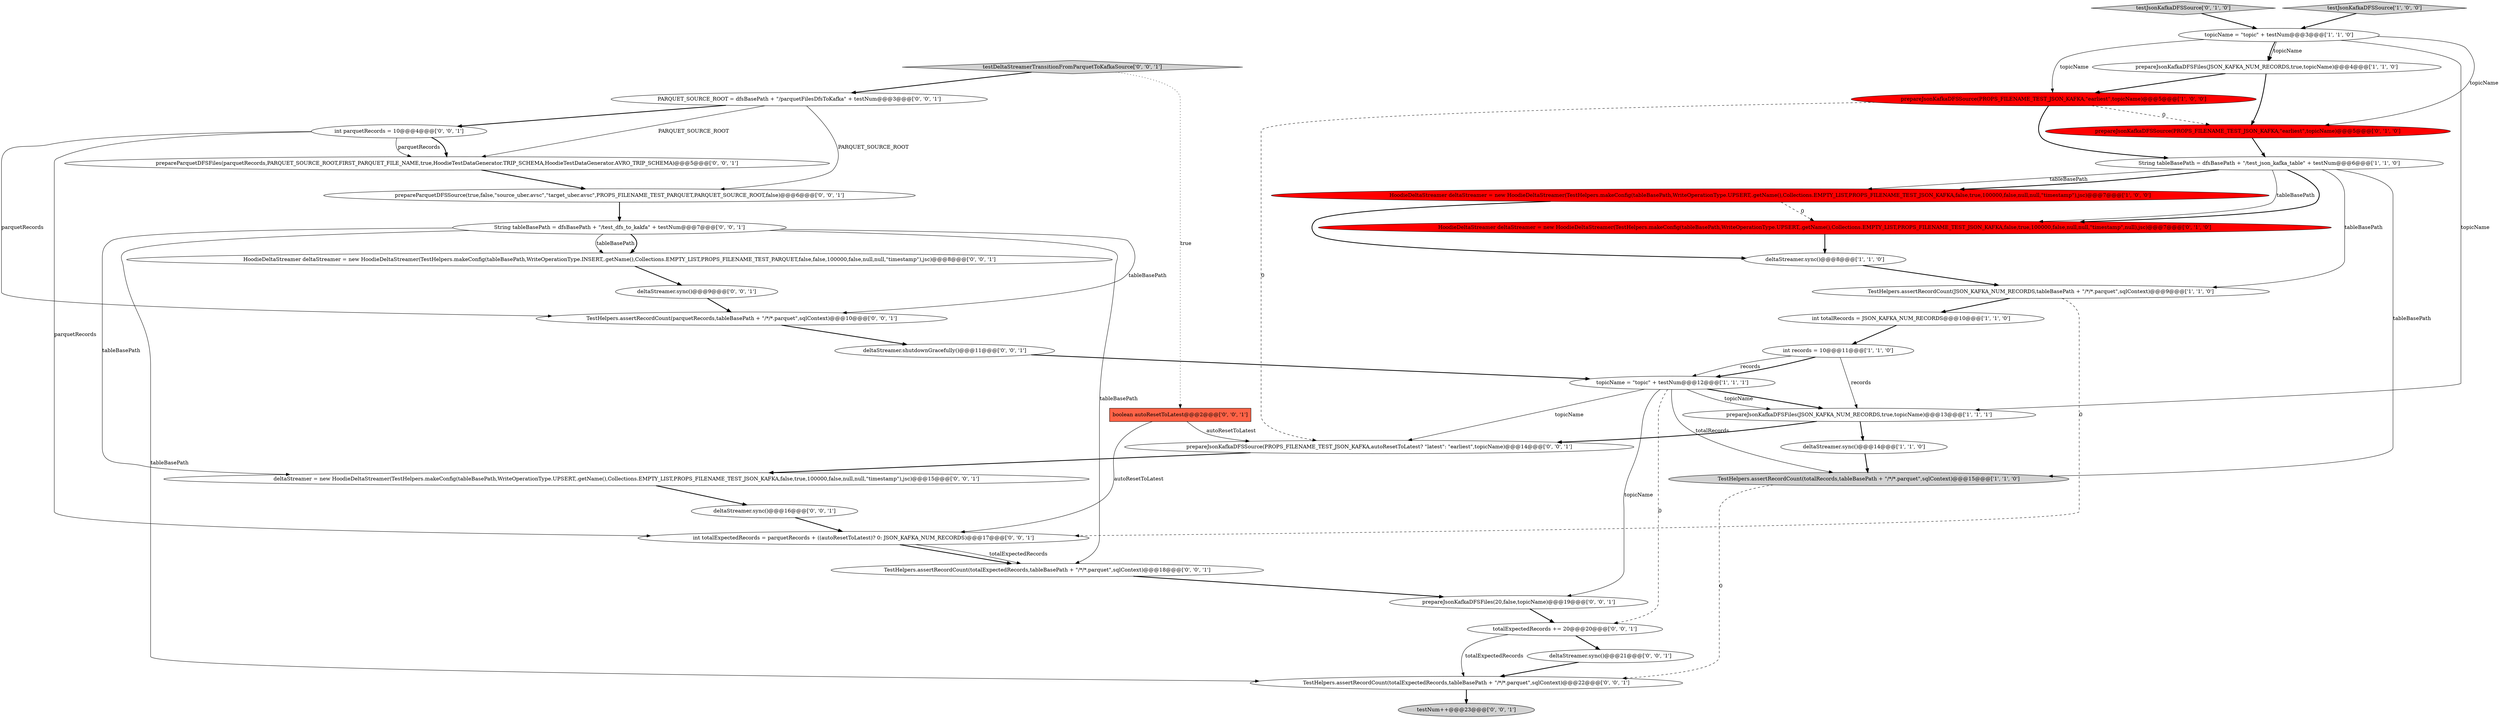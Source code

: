 digraph {
4 [style = filled, label = "deltaStreamer.sync()@@@8@@@['1', '1', '0']", fillcolor = white, shape = ellipse image = "AAA0AAABBB1BBB"];
33 [style = filled, label = "prepareJsonKafkaDFSSource(PROPS_FILENAME_TEST_JSON_KAFKA,autoResetToLatest? \"latest\": \"earliest\",topicName)@@@14@@@['0', '0', '1']", fillcolor = white, shape = ellipse image = "AAA0AAABBB3BBB"];
3 [style = filled, label = "prepareJsonKafkaDFSSource(PROPS_FILENAME_TEST_JSON_KAFKA,\"earliest\",topicName)@@@5@@@['1', '0', '0']", fillcolor = red, shape = ellipse image = "AAA1AAABBB1BBB"];
13 [style = filled, label = "prepareJsonKafkaDFSFiles(JSON_KAFKA_NUM_RECORDS,true,topicName)@@@13@@@['1', '1', '1']", fillcolor = white, shape = ellipse image = "AAA0AAABBB1BBB"];
28 [style = filled, label = "deltaStreamer.sync()@@@21@@@['0', '0', '1']", fillcolor = white, shape = ellipse image = "AAA0AAABBB3BBB"];
18 [style = filled, label = "prepareParquetDFSSource(true,false,\"source_uber.avsc\",\"target_uber.avsc\",PROPS_FILENAME_TEST_PARQUET,PARQUET_SOURCE_ROOT,false)@@@6@@@['0', '0', '1']", fillcolor = white, shape = ellipse image = "AAA0AAABBB3BBB"];
25 [style = filled, label = "String tableBasePath = dfsBasePath + \"/test_dfs_to_kakfa\" + testNum@@@7@@@['0', '0', '1']", fillcolor = white, shape = ellipse image = "AAA0AAABBB3BBB"];
7 [style = filled, label = "deltaStreamer.sync()@@@14@@@['1', '1', '0']", fillcolor = white, shape = ellipse image = "AAA0AAABBB1BBB"];
21 [style = filled, label = "TestHelpers.assertRecordCount(parquetRecords,tableBasePath + \"/*/*.parquet\",sqlContext)@@@10@@@['0', '0', '1']", fillcolor = white, shape = ellipse image = "AAA0AAABBB3BBB"];
35 [style = filled, label = "TestHelpers.assertRecordCount(totalExpectedRecords,tableBasePath + \"/*/*.parquet\",sqlContext)@@@22@@@['0', '0', '1']", fillcolor = white, shape = ellipse image = "AAA0AAABBB3BBB"];
24 [style = filled, label = "deltaStreamer.sync()@@@9@@@['0', '0', '1']", fillcolor = white, shape = ellipse image = "AAA0AAABBB3BBB"];
16 [style = filled, label = "HoodieDeltaStreamer deltaStreamer = new HoodieDeltaStreamer(TestHelpers.makeConfig(tableBasePath,WriteOperationType.UPSERT,.getName(),Collections.EMPTY_LIST,PROPS_FILENAME_TEST_JSON_KAFKA,false,true,100000,false,null,null,\"timestamp\",null),jsc)@@@7@@@['0', '1', '0']", fillcolor = red, shape = ellipse image = "AAA1AAABBB2BBB"];
19 [style = filled, label = "prepareJsonKafkaDFSFiles(20,false,topicName)@@@19@@@['0', '0', '1']", fillcolor = white, shape = ellipse image = "AAA0AAABBB3BBB"];
2 [style = filled, label = "HoodieDeltaStreamer deltaStreamer = new HoodieDeltaStreamer(TestHelpers.makeConfig(tableBasePath,WriteOperationType.UPSERT,.getName(),Collections.EMPTY_LIST,PROPS_FILENAME_TEST_JSON_KAFKA,false,true,100000,false,null,null,\"timestamp\"),jsc)@@@7@@@['1', '0', '0']", fillcolor = red, shape = ellipse image = "AAA1AAABBB1BBB"];
27 [style = filled, label = "TestHelpers.assertRecordCount(totalExpectedRecords,tableBasePath + \"/*/*.parquet\",sqlContext)@@@18@@@['0', '0', '1']", fillcolor = white, shape = ellipse image = "AAA0AAABBB3BBB"];
12 [style = filled, label = "topicName = \"topic\" + testNum@@@3@@@['1', '1', '0']", fillcolor = white, shape = ellipse image = "AAA0AAABBB1BBB"];
6 [style = filled, label = "topicName = \"topic\" + testNum@@@12@@@['1', '1', '1']", fillcolor = white, shape = ellipse image = "AAA0AAABBB1BBB"];
23 [style = filled, label = "int parquetRecords = 10@@@4@@@['0', '0', '1']", fillcolor = white, shape = ellipse image = "AAA0AAABBB3BBB"];
10 [style = filled, label = "String tableBasePath = dfsBasePath + \"/test_json_kafka_table\" + testNum@@@6@@@['1', '1', '0']", fillcolor = white, shape = ellipse image = "AAA0AAABBB1BBB"];
1 [style = filled, label = "int totalRecords = JSON_KAFKA_NUM_RECORDS@@@10@@@['1', '1', '0']", fillcolor = white, shape = ellipse image = "AAA0AAABBB1BBB"];
32 [style = filled, label = "deltaStreamer.shutdownGracefully()@@@11@@@['0', '0', '1']", fillcolor = white, shape = ellipse image = "AAA0AAABBB3BBB"];
30 [style = filled, label = "deltaStreamer.sync()@@@16@@@['0', '0', '1']", fillcolor = white, shape = ellipse image = "AAA0AAABBB3BBB"];
31 [style = filled, label = "boolean autoResetToLatest@@@2@@@['0', '0', '1']", fillcolor = tomato, shape = box image = "AAA0AAABBB3BBB"];
9 [style = filled, label = "TestHelpers.assertRecordCount(totalRecords,tableBasePath + \"/*/*.parquet\",sqlContext)@@@15@@@['1', '1', '0']", fillcolor = lightgray, shape = ellipse image = "AAA0AAABBB1BBB"];
34 [style = filled, label = "HoodieDeltaStreamer deltaStreamer = new HoodieDeltaStreamer(TestHelpers.makeConfig(tableBasePath,WriteOperationType.INSERT,.getName(),Collections.EMPTY_LIST,PROPS_FILENAME_TEST_PARQUET,false,false,100000,false,null,null,\"timestamp\"),jsc)@@@8@@@['0', '0', '1']", fillcolor = white, shape = ellipse image = "AAA0AAABBB3BBB"];
26 [style = filled, label = "deltaStreamer = new HoodieDeltaStreamer(TestHelpers.makeConfig(tableBasePath,WriteOperationType.UPSERT,.getName(),Collections.EMPTY_LIST,PROPS_FILENAME_TEST_JSON_KAFKA,false,true,100000,false,null,null,\"timestamp\"),jsc)@@@15@@@['0', '0', '1']", fillcolor = white, shape = ellipse image = "AAA0AAABBB3BBB"];
15 [style = filled, label = "prepareJsonKafkaDFSSource(PROPS_FILENAME_TEST_JSON_KAFKA,\"earliest\",topicName)@@@5@@@['0', '1', '0']", fillcolor = red, shape = ellipse image = "AAA1AAABBB2BBB"];
37 [style = filled, label = "testNum++@@@23@@@['0', '0', '1']", fillcolor = lightgray, shape = ellipse image = "AAA0AAABBB3BBB"];
11 [style = filled, label = "TestHelpers.assertRecordCount(JSON_KAFKA_NUM_RECORDS,tableBasePath + \"/*/*.parquet\",sqlContext)@@@9@@@['1', '1', '0']", fillcolor = white, shape = ellipse image = "AAA0AAABBB1BBB"];
36 [style = filled, label = "totalExpectedRecords += 20@@@20@@@['0', '0', '1']", fillcolor = white, shape = ellipse image = "AAA0AAABBB3BBB"];
0 [style = filled, label = "prepareJsonKafkaDFSFiles(JSON_KAFKA_NUM_RECORDS,true,topicName)@@@4@@@['1', '1', '0']", fillcolor = white, shape = ellipse image = "AAA0AAABBB1BBB"];
5 [style = filled, label = "int records = 10@@@11@@@['1', '1', '0']", fillcolor = white, shape = ellipse image = "AAA0AAABBB1BBB"];
14 [style = filled, label = "testJsonKafkaDFSSource['0', '1', '0']", fillcolor = lightgray, shape = diamond image = "AAA0AAABBB2BBB"];
17 [style = filled, label = "PARQUET_SOURCE_ROOT = dfsBasePath + \"/parquetFilesDfsToKafka\" + testNum@@@3@@@['0', '0', '1']", fillcolor = white, shape = ellipse image = "AAA0AAABBB3BBB"];
22 [style = filled, label = "int totalExpectedRecords = parquetRecords + ((autoResetToLatest)? 0: JSON_KAFKA_NUM_RECORDS)@@@17@@@['0', '0', '1']", fillcolor = white, shape = ellipse image = "AAA0AAABBB3BBB"];
20 [style = filled, label = "testDeltaStreamerTransitionFromParquetToKafkaSource['0', '0', '1']", fillcolor = lightgray, shape = diamond image = "AAA0AAABBB3BBB"];
29 [style = filled, label = "prepareParquetDFSFiles(parquetRecords,PARQUET_SOURCE_ROOT,FIRST_PARQUET_FILE_NAME,true,HoodieTestDataGenerator.TRIP_SCHEMA,HoodieTestDataGenerator.AVRO_TRIP_SCHEMA)@@@5@@@['0', '0', '1']", fillcolor = white, shape = ellipse image = "AAA0AAABBB3BBB"];
8 [style = filled, label = "testJsonKafkaDFSSource['1', '0', '0']", fillcolor = lightgray, shape = diamond image = "AAA0AAABBB1BBB"];
1->5 [style = bold, label=""];
0->3 [style = bold, label=""];
25->26 [style = solid, label="tableBasePath"];
15->10 [style = bold, label=""];
30->22 [style = bold, label=""];
20->17 [style = bold, label=""];
10->9 [style = solid, label="tableBasePath"];
23->22 [style = solid, label="parquetRecords"];
25->34 [style = bold, label=""];
12->15 [style = solid, label="topicName"];
6->19 [style = solid, label="topicName"];
11->1 [style = bold, label=""];
3->33 [style = dashed, label="0"];
25->34 [style = solid, label="tableBasePath"];
6->9 [style = solid, label="totalRecords"];
17->29 [style = solid, label="PARQUET_SOURCE_ROOT"];
5->6 [style = solid, label="records"];
25->35 [style = solid, label="tableBasePath"];
11->22 [style = dashed, label="0"];
10->11 [style = solid, label="tableBasePath"];
36->28 [style = bold, label=""];
25->27 [style = solid, label="tableBasePath"];
10->16 [style = solid, label="tableBasePath"];
19->36 [style = bold, label=""];
31->22 [style = solid, label="autoResetToLatest"];
12->0 [style = bold, label=""];
17->18 [style = solid, label="PARQUET_SOURCE_ROOT"];
23->21 [style = solid, label="parquetRecords"];
2->4 [style = bold, label=""];
0->15 [style = bold, label=""];
17->23 [style = bold, label=""];
32->6 [style = bold, label=""];
29->18 [style = bold, label=""];
33->26 [style = bold, label=""];
26->30 [style = bold, label=""];
9->35 [style = dashed, label="0"];
23->29 [style = bold, label=""];
7->9 [style = bold, label=""];
3->10 [style = bold, label=""];
28->35 [style = bold, label=""];
36->35 [style = solid, label="totalExpectedRecords"];
34->24 [style = bold, label=""];
5->6 [style = bold, label=""];
10->16 [style = bold, label=""];
22->27 [style = bold, label=""];
24->21 [style = bold, label=""];
35->37 [style = bold, label=""];
22->27 [style = solid, label="totalExpectedRecords"];
25->21 [style = solid, label="tableBasePath"];
13->7 [style = bold, label=""];
20->31 [style = dotted, label="true"];
2->16 [style = dashed, label="0"];
6->13 [style = bold, label=""];
14->12 [style = bold, label=""];
23->29 [style = solid, label="parquetRecords"];
5->13 [style = solid, label="records"];
21->32 [style = bold, label=""];
6->36 [style = dashed, label="0"];
10->2 [style = solid, label="tableBasePath"];
18->25 [style = bold, label=""];
3->15 [style = dashed, label="0"];
12->0 [style = solid, label="topicName"];
6->13 [style = solid, label="topicName"];
10->2 [style = bold, label=""];
27->19 [style = bold, label=""];
12->3 [style = solid, label="topicName"];
16->4 [style = bold, label=""];
4->11 [style = bold, label=""];
13->33 [style = bold, label=""];
31->33 [style = solid, label="autoResetToLatest"];
8->12 [style = bold, label=""];
6->33 [style = solid, label="topicName"];
12->13 [style = solid, label="topicName"];
}
